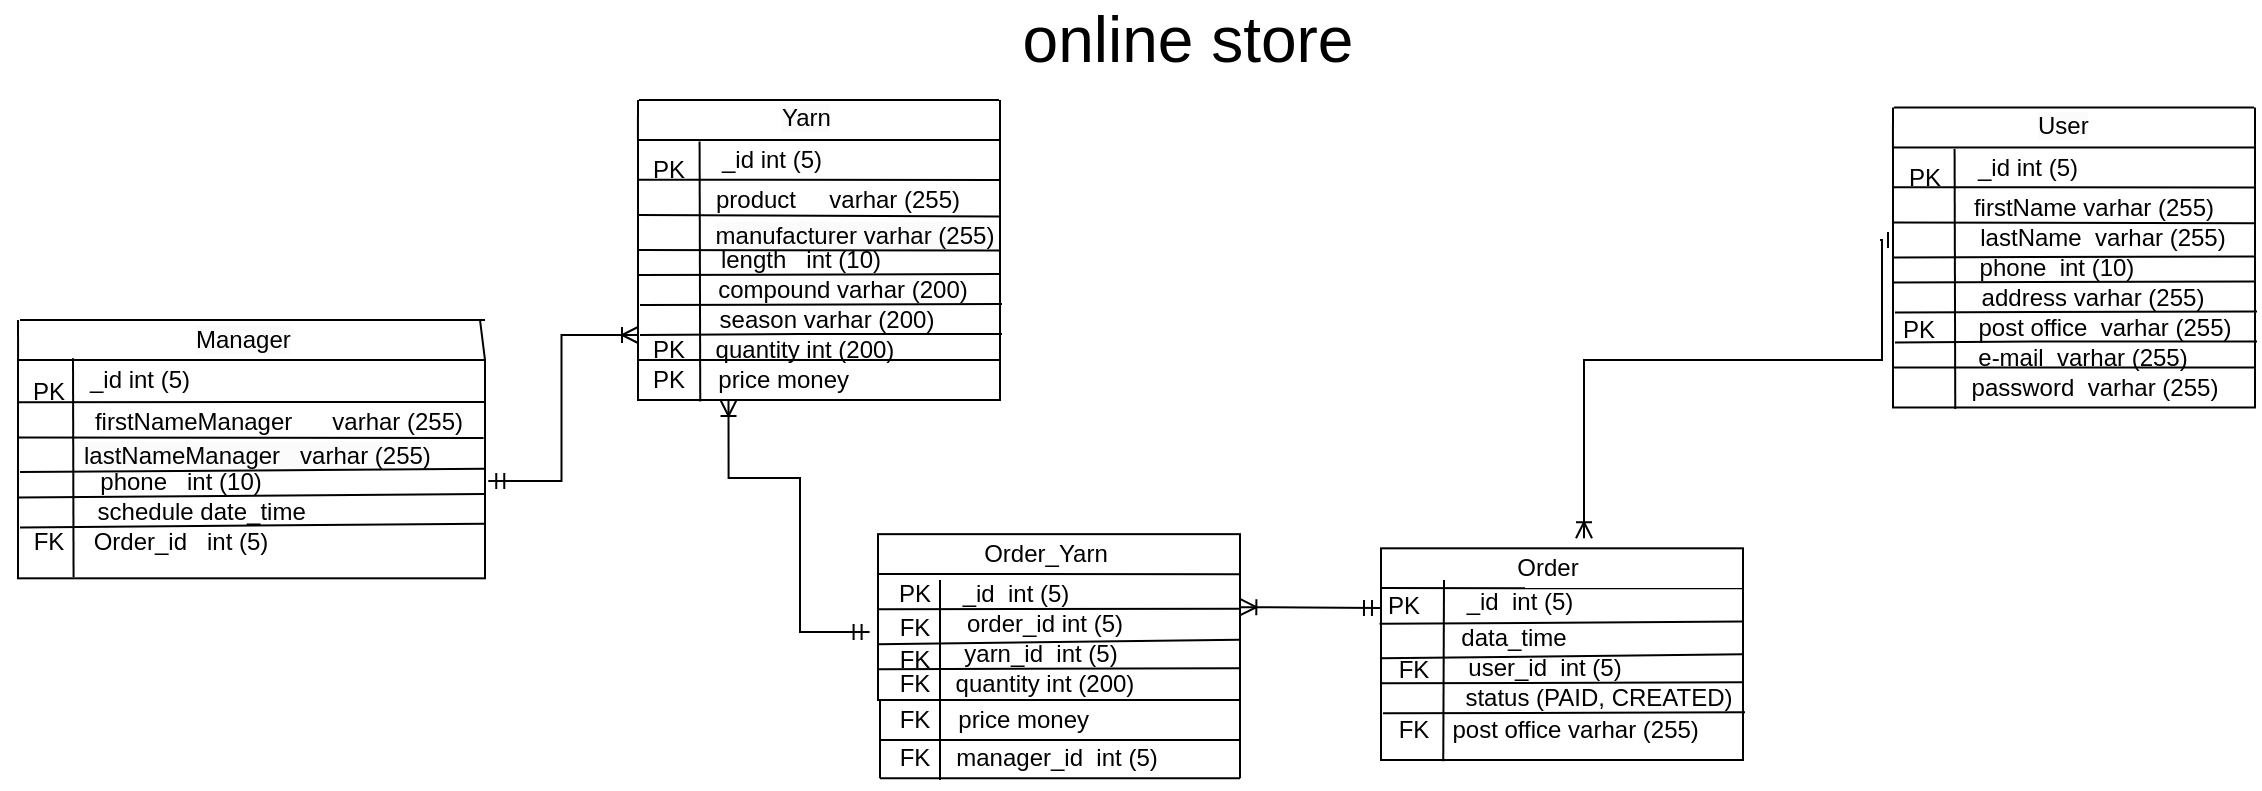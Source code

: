 <mxfile version="21.6.1" type="github">
  <diagram name="Страница 1" id="T4Ymd4aeEVdObeijaIQG">
    <mxGraphModel dx="1621" dy="436" grid="1" gridSize="10" guides="1" tooltips="1" connect="1" arrows="1" fold="1" page="1" pageScale="1" pageWidth="827" pageHeight="1169" math="0" shadow="0">
      <root>
        <mxCell id="0" />
        <mxCell id="1" parent="0" />
        <mxCell id="0Lf7RoLiXzNrAuDKem5A-32" value="" style="rounded=0;whiteSpace=wrap;html=1;" parent="1" vertex="1">
          <mxGeometry x="-31" y="120" width="181" height="130" as="geometry" />
        </mxCell>
        <mxCell id="0Lf7RoLiXzNrAuDKem5A-35" value="" style="endArrow=none;html=1;rounded=0;exitX=0.172;exitY=1.006;exitDx=0;exitDy=0;entryX=0.812;entryY=0.027;entryDx=0;entryDy=0;exitPerimeter=0;entryPerimeter=0;" parent="1" source="0Lf7RoLiXzNrAuDKem5A-32" target="0Lf7RoLiXzNrAuDKem5A-37" edge="1">
          <mxGeometry width="50" height="50" relative="1" as="geometry">
            <mxPoint x="240" y="200" as="sourcePoint" />
            <mxPoint x="290" y="150" as="targetPoint" />
          </mxGeometry>
        </mxCell>
        <mxCell id="0Lf7RoLiXzNrAuDKem5A-37" value="PK" style="text;html=1;strokeColor=none;fillColor=none;align=center;verticalAlign=middle;whiteSpace=wrap;rounded=0;" parent="1" vertex="1">
          <mxGeometry x="-40" y="120" width="49" height="30" as="geometry" />
        </mxCell>
        <mxCell id="0Lf7RoLiXzNrAuDKem5A-82" value="" style="endArrow=ERoneToMany;html=1;rounded=0;edgeStyle=orthogonalEdgeStyle;exitX=1.007;exitY=0.554;exitDx=0;exitDy=0;entryX=0;entryY=0.75;entryDx=0;entryDy=0;startArrow=ERmandOne;startFill=0;endFill=0;exitPerimeter=0;" parent="1" source="mv-qWtKqSbX8jmiEhd1X-10" target="0Lf7RoLiXzNrAuDKem5A-32" edge="1">
          <mxGeometry width="50" height="50" relative="1" as="geometry">
            <mxPoint x="-210" y="255" as="sourcePoint" />
            <mxPoint x="110" y="180" as="targetPoint" />
          </mxGeometry>
        </mxCell>
        <mxCell id="0Lf7RoLiXzNrAuDKem5A-88" value="" style="endArrow=ERmandOne;html=1;rounded=0;exitX=0.25;exitY=1;exitDx=0;exitDy=0;startArrow=ERoneToMany;startFill=0;endFill=0;entryX=-0.023;entryY=0.595;entryDx=0;entryDy=0;entryPerimeter=0;edgeStyle=orthogonalEdgeStyle;" parent="1" source="0Lf7RoLiXzNrAuDKem5A-32" target="7vEDjC7CeHjHtgucluSu-3" edge="1">
          <mxGeometry width="50" height="50" relative="1" as="geometry">
            <mxPoint x="310" y="300" as="sourcePoint" />
            <mxPoint x="420" y="175" as="targetPoint" />
            <Array as="points">
              <mxPoint x="14" y="289" />
              <mxPoint x="50" y="289" />
              <mxPoint x="50" y="366" />
              <mxPoint x="85" y="366" />
            </Array>
          </mxGeometry>
        </mxCell>
        <mxCell id="0Lf7RoLiXzNrAuDKem5A-89" value="" style="endArrow=ERmandOne;html=1;rounded=0;edgeStyle=orthogonalEdgeStyle;startArrow=ERoneToMany;startFill=0;endFill=0;" parent="1" source="7vEDjC7CeHjHtgucluSu-26" edge="1">
          <mxGeometry width="50" height="50" relative="1" as="geometry">
            <mxPoint x="540" y="360" as="sourcePoint" />
            <mxPoint x="590" y="170" as="targetPoint" />
            <Array as="points">
              <mxPoint x="442" y="230" />
              <mxPoint x="591" y="230" />
              <mxPoint x="591" y="170" />
            </Array>
          </mxGeometry>
        </mxCell>
        <mxCell id="0Lf7RoLiXzNrAuDKem5A-95" value="&lt;font style=&quot;font-size: 32px;&quot;&gt;online store&lt;/font&gt;" style="text;html=1;strokeColor=none;fillColor=none;align=center;verticalAlign=middle;whiteSpace=wrap;rounded=0;" parent="1" vertex="1">
          <mxGeometry x="89" y="50" width="310" height="40" as="geometry" />
        </mxCell>
        <mxCell id="pk9TiOUVp1RMb6NfwxUh-2" value="" style="endArrow=none;html=1;rounded=0;exitX=0.204;exitY=0.667;exitDx=0;exitDy=0;exitPerimeter=0;" parent="1" edge="1">
          <mxGeometry width="50" height="50" relative="1" as="geometry">
            <mxPoint x="-31.504" y="139.87" as="sourcePoint" />
            <mxPoint x="150" y="140" as="targetPoint" />
          </mxGeometry>
        </mxCell>
        <mxCell id="pk9TiOUVp1RMb6NfwxUh-3" value="&lt;font style=&quot;vertical-align: inherit;&quot;&gt;&lt;font style=&quot;vertical-align: inherit;&quot;&gt;_id int (5)&lt;/font&gt;&lt;/font&gt;" style="text;html=1;strokeColor=none;fillColor=none;align=center;verticalAlign=middle;whiteSpace=wrap;rounded=0;" parent="1" vertex="1">
          <mxGeometry x="-14" y="115" width="100" height="30" as="geometry" />
        </mxCell>
        <mxCell id="pk9TiOUVp1RMb6NfwxUh-5" value="" style="endArrow=none;html=1;rounded=0;exitX=0;exitY=0.75;exitDx=0;exitDy=0;entryX=0.968;entryY=0.44;entryDx=0;entryDy=0;entryPerimeter=0;" parent="1" target="pk9TiOUVp1RMb6NfwxUh-9" edge="1">
          <mxGeometry width="50" height="50" relative="1" as="geometry">
            <mxPoint x="-31" y="157.5" as="sourcePoint" />
            <mxPoint x="150" y="157" as="targetPoint" />
          </mxGeometry>
        </mxCell>
        <mxCell id="pk9TiOUVp1RMb6NfwxUh-6" value="product&amp;nbsp; &amp;nbsp; &amp;nbsp;varhar (255)" style="text;html=1;strokeColor=none;fillColor=none;align=center;verticalAlign=middle;whiteSpace=wrap;rounded=0;" parent="1" vertex="1">
          <mxGeometry x="6" y="135" width="126" height="30" as="geometry" />
        </mxCell>
        <mxCell id="pk9TiOUVp1RMb6NfwxUh-9" value="&lt;br&gt;&lt;span style=&quot;color: rgb(0, 0, 0); font-family: Helvetica; font-size: 12px; font-style: normal; font-variant-ligatures: normal; font-variant-caps: normal; font-weight: 400; letter-spacing: normal; orphans: 2; text-align: center; text-indent: 0px; text-transform: none; widows: 2; word-spacing: 0px; -webkit-text-stroke-width: 0px; background-color: rgb(251, 251, 251); text-decoration-thickness: initial; text-decoration-style: initial; text-decoration-color: initial; float: none; display: inline !important;&quot;&gt;manufacturer varhar (255)&lt;/span&gt;" style="text;html=1;strokeColor=none;fillColor=none;align=center;verticalAlign=middle;whiteSpace=wrap;rounded=0;" parent="1" vertex="1">
          <mxGeometry y="145" width="155" height="30" as="geometry" />
        </mxCell>
        <mxCell id="pk9TiOUVp1RMb6NfwxUh-11" value="" style="endArrow=none;html=1;rounded=0;exitX=0;exitY=0.75;exitDx=0;exitDy=0;entryX=1.008;entryY=0.199;entryDx=0;entryDy=0;entryPerimeter=0;" parent="1" edge="1">
          <mxGeometry width="50" height="50" relative="1" as="geometry">
            <mxPoint x="-31" y="187.5" as="sourcePoint" />
            <mxPoint x="150" y="187" as="targetPoint" />
          </mxGeometry>
        </mxCell>
        <mxCell id="pk9TiOUVp1RMb6NfwxUh-12" value="length&amp;nbsp; &amp;nbsp;int (10)" style="text;html=1;strokeColor=none;fillColor=none;align=center;verticalAlign=middle;whiteSpace=wrap;rounded=0;" parent="1" vertex="1">
          <mxGeometry y="165" width="101" height="30" as="geometry" />
        </mxCell>
        <mxCell id="pk9TiOUVp1RMb6NfwxUh-14" value="" style="endArrow=none;html=1;rounded=0;exitX=0;exitY=0.75;exitDx=0;exitDy=0;entryX=1.008;entryY=0.199;entryDx=0;entryDy=0;entryPerimeter=0;" parent="1" edge="1">
          <mxGeometry width="50" height="50" relative="1" as="geometry">
            <mxPoint x="-30" y="202.5" as="sourcePoint" />
            <mxPoint x="151" y="202" as="targetPoint" />
          </mxGeometry>
        </mxCell>
        <mxCell id="pk9TiOUVp1RMb6NfwxUh-15" value="compound varhar (200)" style="text;html=1;strokeColor=none;fillColor=none;align=center;verticalAlign=middle;whiteSpace=wrap;rounded=0;" parent="1" vertex="1">
          <mxGeometry x="6" y="180" width="131" height="30" as="geometry" />
        </mxCell>
        <mxCell id="pk9TiOUVp1RMb6NfwxUh-17" value="" style="endArrow=none;html=1;rounded=0;exitX=0;exitY=0.75;exitDx=0;exitDy=0;entryX=1.008;entryY=0.199;entryDx=0;entryDy=0;entryPerimeter=0;" parent="1" edge="1">
          <mxGeometry width="50" height="50" relative="1" as="geometry">
            <mxPoint x="-30" y="217.5" as="sourcePoint" />
            <mxPoint x="151" y="217" as="targetPoint" />
            <Array as="points">
              <mxPoint x="50" y="217" />
            </Array>
          </mxGeometry>
        </mxCell>
        <mxCell id="pk9TiOUVp1RMb6NfwxUh-18" value="season varhar&amp;nbsp;(200)" style="text;html=1;strokeColor=none;fillColor=none;align=center;verticalAlign=middle;whiteSpace=wrap;rounded=0;" parent="1" vertex="1">
          <mxGeometry x="6" y="195" width="115" height="30" as="geometry" />
        </mxCell>
        <mxCell id="pk9TiOUVp1RMb6NfwxUh-22" value="" style="endArrow=none;html=1;rounded=0;exitX=0;exitY=0.75;exitDx=0;exitDy=0;entryX=0.966;entryY=1.007;entryDx=0;entryDy=0;entryPerimeter=0;" parent="1" target="pk9TiOUVp1RMb6NfwxUh-9" edge="1">
          <mxGeometry width="50" height="50" relative="1" as="geometry">
            <mxPoint x="-31" y="175" as="sourcePoint" />
            <mxPoint x="150" y="174.5" as="targetPoint" />
          </mxGeometry>
        </mxCell>
        <mxCell id="mv-qWtKqSbX8jmiEhd1X-4" value="quantity&amp;nbsp;int (200)" style="text;html=1;strokeColor=none;fillColor=none;align=center;verticalAlign=middle;whiteSpace=wrap;rounded=0;" parent="1" vertex="1">
          <mxGeometry x="-5" y="210" width="115" height="30" as="geometry" />
        </mxCell>
        <mxCell id="mv-qWtKqSbX8jmiEhd1X-6" value="" style="endArrow=none;html=1;rounded=0;exitX=-0.004;exitY=0.853;exitDx=0;exitDy=0;exitPerimeter=0;" parent="1" edge="1">
          <mxGeometry width="50" height="50" relative="1" as="geometry">
            <mxPoint x="-31.2" y="230.0" as="sourcePoint" />
            <mxPoint x="150" y="230" as="targetPoint" />
            <Array as="points" />
          </mxGeometry>
        </mxCell>
        <mxCell id="mv-qWtKqSbX8jmiEhd1X-8" value="price money&amp;nbsp;" style="text;html=1;strokeColor=none;fillColor=none;align=center;verticalAlign=middle;whiteSpace=wrap;rounded=0;" parent="1" vertex="1">
          <mxGeometry x="-14" y="225" width="115" height="30" as="geometry" />
        </mxCell>
        <mxCell id="mv-qWtKqSbX8jmiEhd1X-10" value="" style="rounded=0;whiteSpace=wrap;html=1;" parent="1" vertex="1">
          <mxGeometry x="-341" y="230" width="233.5" height="109.16" as="geometry" />
        </mxCell>
        <mxCell id="mv-qWtKqSbX8jmiEhd1X-11" value="" style="endArrow=none;html=1;rounded=0;exitX=0.119;exitY=0.995;exitDx=0;exitDy=0;exitPerimeter=0;" parent="1" source="mv-qWtKqSbX8jmiEhd1X-10" edge="1">
          <mxGeometry width="50" height="50" relative="1" as="geometry">
            <mxPoint x="-70" y="311.24" as="sourcePoint" />
            <mxPoint x="-313.5" y="229.16" as="targetPoint" />
          </mxGeometry>
        </mxCell>
        <mxCell id="mv-qWtKqSbX8jmiEhd1X-12" value="PK" style="text;html=1;strokeColor=none;fillColor=none;align=center;verticalAlign=middle;whiteSpace=wrap;rounded=0;" parent="1" vertex="1">
          <mxGeometry x="-350" y="231.24" width="49" height="30" as="geometry" />
        </mxCell>
        <mxCell id="mv-qWtKqSbX8jmiEhd1X-13" value="" style="endArrow=none;html=1;rounded=0;exitX=0.204;exitY=0.667;exitDx=0;exitDy=0;exitPerimeter=0;entryX=0.998;entryY=0.192;entryDx=0;entryDy=0;entryPerimeter=0;" parent="1" edge="1" target="mv-qWtKqSbX8jmiEhd1X-10">
          <mxGeometry width="50" height="50" relative="1" as="geometry">
            <mxPoint x="-341.504" y="251.11" as="sourcePoint" />
            <mxPoint x="-160" y="251.24" as="targetPoint" />
          </mxGeometry>
        </mxCell>
        <mxCell id="mv-qWtKqSbX8jmiEhd1X-14" value="&lt;font style=&quot;vertical-align: inherit;&quot;&gt;&lt;font style=&quot;vertical-align: inherit;&quot;&gt;_id int (5)&lt;/font&gt;&lt;/font&gt;" style="text;html=1;strokeColor=none;fillColor=none;align=center;verticalAlign=middle;whiteSpace=wrap;rounded=0;" parent="1" vertex="1">
          <mxGeometry x="-340" y="225.0" width="120" height="30" as="geometry" />
        </mxCell>
        <mxCell id="mv-qWtKqSbX8jmiEhd1X-15" value="" style="endArrow=none;html=1;rounded=0;exitX=0;exitY=0.75;exitDx=0;exitDy=0;entryX=0.997;entryY=0.357;entryDx=0;entryDy=0;entryPerimeter=0;" parent="1" edge="1" target="mv-qWtKqSbX8jmiEhd1X-10">
          <mxGeometry width="50" height="50" relative="1" as="geometry">
            <mxPoint x="-341" y="268.74" as="sourcePoint" />
            <mxPoint x="-159.96" y="269.44" as="targetPoint" />
          </mxGeometry>
        </mxCell>
        <mxCell id="mv-qWtKqSbX8jmiEhd1X-16" value="firstNameManager&amp;nbsp; &amp;nbsp; &amp;nbsp; varhar (255)" style="text;html=1;strokeColor=none;fillColor=none;align=center;verticalAlign=middle;whiteSpace=wrap;rounded=0;" parent="1" vertex="1">
          <mxGeometry x="-304" y="246.24" width="186.5" height="30" as="geometry" />
        </mxCell>
        <mxCell id="mv-qWtKqSbX8jmiEhd1X-18" value="" style="endArrow=none;html=1;rounded=0;exitX=0;exitY=0.75;exitDx=0;exitDy=0;entryX=0.999;entryY=0.614;entryDx=0;entryDy=0;entryPerimeter=0;" parent="1" edge="1" target="mv-qWtKqSbX8jmiEhd1X-10">
          <mxGeometry width="50" height="50" relative="1" as="geometry">
            <mxPoint x="-341" y="298.74" as="sourcePoint" />
            <mxPoint x="-160" y="298.24" as="targetPoint" />
          </mxGeometry>
        </mxCell>
        <mxCell id="mv-qWtKqSbX8jmiEhd1X-19" value="phone&amp;nbsp; &amp;nbsp;int (10)" style="text;html=1;strokeColor=none;fillColor=none;align=center;verticalAlign=middle;whiteSpace=wrap;rounded=0;" parent="1" vertex="1">
          <mxGeometry x="-310" y="276.24" width="101" height="30" as="geometry" />
        </mxCell>
        <mxCell id="mv-qWtKqSbX8jmiEhd1X-20" value="" style="endArrow=none;html=1;rounded=0;exitX=0;exitY=0.75;exitDx=0;exitDy=0;entryX=1;entryY=0.75;entryDx=0;entryDy=0;" parent="1" edge="1" target="mv-qWtKqSbX8jmiEhd1X-10">
          <mxGeometry width="50" height="50" relative="1" as="geometry">
            <mxPoint x="-340" y="313.74" as="sourcePoint" />
            <mxPoint x="-159" y="313.24" as="targetPoint" />
          </mxGeometry>
        </mxCell>
        <mxCell id="mv-qWtKqSbX8jmiEhd1X-21" value="&lt;font style=&quot;vertical-align: inherit;&quot;&gt;&lt;font style=&quot;vertical-align: inherit;&quot;&gt;schedule&amp;nbsp;date_time&amp;nbsp;&lt;/font&gt;&lt;/font&gt;" style="text;html=1;strokeColor=none;fillColor=none;align=center;verticalAlign=middle;whiteSpace=wrap;rounded=0;" parent="1" vertex="1">
          <mxGeometry x="-320.75" y="291.24" width="146.5" height="30" as="geometry" />
        </mxCell>
        <mxCell id="mv-qWtKqSbX8jmiEhd1X-23" value="&lt;font style=&quot;vertical-align: inherit;&quot;&gt;&lt;font style=&quot;vertical-align: inherit;&quot;&gt;Order_id&amp;nbsp; &amp;nbsp;int (5)&lt;/font&gt;&lt;/font&gt;" style="text;html=1;strokeColor=none;fillColor=none;align=center;verticalAlign=middle;whiteSpace=wrap;rounded=0;" parent="1" vertex="1">
          <mxGeometry x="-317" y="306.24" width="115" height="30" as="geometry" />
        </mxCell>
        <mxCell id="mv-qWtKqSbX8jmiEhd1X-29" value="&lt;span style=&quot;color: rgb(0, 0, 0); font-family: Helvetica; font-size: 12px; font-style: normal; font-variant-ligatures: normal; font-variant-caps: normal; font-weight: 400; letter-spacing: normal; orphans: 2; text-align: center; text-indent: 0px; text-transform: none; widows: 2; word-spacing: 0px; -webkit-text-stroke-width: 0px; background-color: rgb(251, 251, 251); text-decoration-thickness: initial; text-decoration-style: initial; text-decoration-color: initial; float: none; display: inline !important;&quot;&gt;lastNameManager&amp;nbsp; &amp;nbsp;varhar (255)&lt;/span&gt;" style="text;whiteSpace=wrap;html=1;" parent="1" vertex="1">
          <mxGeometry x="-310" y="264.16" width="192.5" height="12.08" as="geometry" />
        </mxCell>
        <mxCell id="7vEDjC7CeHjHtgucluSu-1" value="&lt;font style=&quot;vertical-align: inherit;&quot;&gt;&lt;font style=&quot;vertical-align: inherit;&quot;&gt;&lt;font style=&quot;vertical-align: inherit;&quot;&gt;&lt;font style=&quot;vertical-align: inherit;&quot;&gt;FK&lt;/font&gt;&lt;/font&gt;&lt;/font&gt;&lt;/font&gt;" style="text;html=1;strokeColor=none;fillColor=none;align=center;verticalAlign=middle;whiteSpace=wrap;rounded=0;" vertex="1" parent="1">
          <mxGeometry x="-350" y="306.24" width="49" height="30" as="geometry" />
        </mxCell>
        <mxCell id="7vEDjC7CeHjHtgucluSu-2" value="" style="endArrow=none;html=1;rounded=0;exitX=0;exitY=0.75;exitDx=0;exitDy=0;entryX=1;entryY=0.75;entryDx=0;entryDy=0;" edge="1" parent="1">
          <mxGeometry width="50" height="50" relative="1" as="geometry">
            <mxPoint x="-340" y="285.99" as="sourcePoint" />
            <mxPoint x="-107.5" y="284.41" as="targetPoint" />
          </mxGeometry>
        </mxCell>
        <mxCell id="7vEDjC7CeHjHtgucluSu-3" value="" style="rounded=0;whiteSpace=wrap;html=1;" vertex="1" parent="1">
          <mxGeometry x="89" y="317.08" width="181" height="82.92" as="geometry" />
        </mxCell>
        <mxCell id="7vEDjC7CeHjHtgucluSu-5" value="PK" style="text;html=1;strokeColor=none;fillColor=none;align=center;verticalAlign=middle;whiteSpace=wrap;rounded=0;" vertex="1" parent="1">
          <mxGeometry x="83" y="332.08" width="49" height="30" as="geometry" />
        </mxCell>
        <mxCell id="7vEDjC7CeHjHtgucluSu-6" value="" style="endArrow=none;html=1;rounded=0;exitX=0.204;exitY=0.667;exitDx=0;exitDy=0;exitPerimeter=0;" edge="1" parent="1">
          <mxGeometry width="50" height="50" relative="1" as="geometry">
            <mxPoint x="88.496" y="336.95" as="sourcePoint" />
            <mxPoint x="270" y="337.08" as="targetPoint" />
          </mxGeometry>
        </mxCell>
        <mxCell id="7vEDjC7CeHjHtgucluSu-7" value="&lt;font style=&quot;vertical-align: inherit;&quot;&gt;&lt;font style=&quot;vertical-align: inherit;&quot;&gt;Order_Yarn&lt;/font&gt;&lt;/font&gt;" style="text;html=1;strokeColor=none;fillColor=none;align=center;verticalAlign=middle;whiteSpace=wrap;rounded=0;" vertex="1" parent="1">
          <mxGeometry x="122.5" y="312.08" width="100" height="30" as="geometry" />
        </mxCell>
        <mxCell id="7vEDjC7CeHjHtgucluSu-8" value="" style="endArrow=none;html=1;rounded=0;exitX=0;exitY=0.75;exitDx=0;exitDy=0;entryX=1.002;entryY=0.45;entryDx=0;entryDy=0;entryPerimeter=0;" edge="1" parent="1" target="7vEDjC7CeHjHtgucluSu-3">
          <mxGeometry width="50" height="50" relative="1" as="geometry">
            <mxPoint x="89" y="354.58" as="sourcePoint" />
            <mxPoint x="270" y="354.08" as="targetPoint" />
          </mxGeometry>
        </mxCell>
        <mxCell id="7vEDjC7CeHjHtgucluSu-9" value="&lt;font style=&quot;vertical-align: inherit;&quot;&gt;&lt;font style=&quot;vertical-align: inherit;&quot;&gt;_id&amp;nbsp; int (5)&lt;/font&gt;&lt;/font&gt;" style="text;html=1;strokeColor=none;fillColor=none;align=center;verticalAlign=middle;whiteSpace=wrap;rounded=0;" vertex="1" parent="1">
          <mxGeometry x="95" y="332.08" width="126" height="30" as="geometry" />
        </mxCell>
        <mxCell id="7vEDjC7CeHjHtgucluSu-10" value="&lt;font style=&quot;vertical-align: inherit;&quot;&gt;&lt;font style=&quot;vertical-align: inherit;&quot;&gt;&lt;font style=&quot;vertical-align: inherit;&quot;&gt;&lt;font style=&quot;vertical-align: inherit;&quot;&gt;&lt;font style=&quot;vertical-align: inherit;&quot;&gt;&lt;font style=&quot;vertical-align: inherit;&quot;&gt;order_id int (5)&lt;/font&gt;&lt;/font&gt;&lt;/font&gt;&lt;/font&gt;&lt;/font&gt;&lt;/font&gt;" style="text;html=1;strokeColor=none;fillColor=none;align=center;verticalAlign=middle;whiteSpace=wrap;rounded=0;" vertex="1" parent="1">
          <mxGeometry x="95" y="347.08" width="155" height="30" as="geometry" />
        </mxCell>
        <mxCell id="7vEDjC7CeHjHtgucluSu-11" value="" style="endArrow=none;html=1;rounded=0;exitX=0;exitY=0.75;exitDx=0;exitDy=0;entryX=1.008;entryY=0.199;entryDx=0;entryDy=0;entryPerimeter=0;" edge="1" parent="1">
          <mxGeometry width="50" height="50" relative="1" as="geometry">
            <mxPoint x="89" y="384.58" as="sourcePoint" />
            <mxPoint x="270" y="384.08" as="targetPoint" />
          </mxGeometry>
        </mxCell>
        <mxCell id="7vEDjC7CeHjHtgucluSu-12" value="&lt;font style=&quot;vertical-align: inherit;&quot;&gt;&lt;font style=&quot;vertical-align: inherit;&quot;&gt;&lt;font style=&quot;vertical-align: inherit;&quot;&gt;&lt;font style=&quot;vertical-align: inherit;&quot;&gt;yarn_id&amp;nbsp; int (5)&lt;/font&gt;&lt;/font&gt;&lt;/font&gt;&lt;/font&gt;" style="text;html=1;strokeColor=none;fillColor=none;align=center;verticalAlign=middle;whiteSpace=wrap;rounded=0;" vertex="1" parent="1">
          <mxGeometry x="120" y="362.08" width="101" height="30" as="geometry" />
        </mxCell>
        <mxCell id="7vEDjC7CeHjHtgucluSu-17" value="" style="endArrow=none;html=1;rounded=0;exitX=0;exitY=0.75;exitDx=0;exitDy=0;entryX=0.998;entryY=0.637;entryDx=0;entryDy=0;entryPerimeter=0;" edge="1" parent="1" target="7vEDjC7CeHjHtgucluSu-3">
          <mxGeometry width="50" height="50" relative="1" as="geometry">
            <mxPoint x="89" y="372.08" as="sourcePoint" />
            <mxPoint x="270" y="371.58" as="targetPoint" />
          </mxGeometry>
        </mxCell>
        <mxCell id="7vEDjC7CeHjHtgucluSu-18" value="quantity&amp;nbsp;int (200)" style="text;html=1;strokeColor=none;fillColor=none;align=center;verticalAlign=middle;whiteSpace=wrap;rounded=0;" vertex="1" parent="1">
          <mxGeometry x="115" y="377.08" width="115" height="30" as="geometry" />
        </mxCell>
        <mxCell id="7vEDjC7CeHjHtgucluSu-23" value="" style="rounded=0;whiteSpace=wrap;html=1;" vertex="1" parent="1">
          <mxGeometry x="340.5" y="324.16" width="181" height="105.84" as="geometry" />
        </mxCell>
        <mxCell id="7vEDjC7CeHjHtgucluSu-24" value="" style="endArrow=none;html=1;rounded=0;exitX=0.172;exitY=1.006;exitDx=0;exitDy=0;exitPerimeter=0;" edge="1" parent="1" source="7vEDjC7CeHjHtgucluSu-23">
          <mxGeometry width="50" height="50" relative="1" as="geometry">
            <mxPoint x="611.5" y="404.16" as="sourcePoint" />
            <mxPoint x="372" y="340" as="targetPoint" />
          </mxGeometry>
        </mxCell>
        <mxCell id="7vEDjC7CeHjHtgucluSu-25" value="" style="endArrow=none;html=1;rounded=0;exitX=0.204;exitY=0.667;exitDx=0;exitDy=0;exitPerimeter=0;" edge="1" parent="1">
          <mxGeometry width="50" height="50" relative="1" as="geometry">
            <mxPoint x="339.996" y="344.03" as="sourcePoint" />
            <mxPoint x="521.5" y="344.16" as="targetPoint" />
          </mxGeometry>
        </mxCell>
        <mxCell id="7vEDjC7CeHjHtgucluSu-26" value="Order" style="text;html=1;strokeColor=none;fillColor=none;align=center;verticalAlign=middle;whiteSpace=wrap;rounded=0;" vertex="1" parent="1">
          <mxGeometry x="374" y="319.16" width="100" height="30" as="geometry" />
        </mxCell>
        <mxCell id="7vEDjC7CeHjHtgucluSu-27" value="" style="endArrow=none;html=1;rounded=0;exitX=0.109;exitY=0.951;exitDx=0;exitDy=0;entryX=0.999;entryY=0.346;entryDx=0;entryDy=0;exitPerimeter=0;entryPerimeter=0;" edge="1" parent="1" target="7vEDjC7CeHjHtgucluSu-23" source="7vEDjC7CeHjHtgucluSu-61">
          <mxGeometry width="50" height="50" relative="1" as="geometry">
            <mxPoint x="330" y="361.66" as="sourcePoint" />
            <mxPoint x="521.5" y="361.16" as="targetPoint" />
          </mxGeometry>
        </mxCell>
        <mxCell id="7vEDjC7CeHjHtgucluSu-28" value="_id&amp;nbsp; int (5)" style="text;html=1;strokeColor=none;fillColor=none;align=center;verticalAlign=middle;whiteSpace=wrap;rounded=0;" vertex="1" parent="1">
          <mxGeometry x="346.5" y="336.24" width="126" height="30" as="geometry" />
        </mxCell>
        <mxCell id="7vEDjC7CeHjHtgucluSu-29" value="data_time" style="text;html=1;strokeColor=none;fillColor=none;align=center;verticalAlign=middle;whiteSpace=wrap;rounded=0;" vertex="1" parent="1">
          <mxGeometry x="331.5" y="354.16" width="150" height="30" as="geometry" />
        </mxCell>
        <mxCell id="7vEDjC7CeHjHtgucluSu-30" value="" style="endArrow=none;html=1;rounded=0;exitX=0;exitY=0.75;exitDx=0;exitDy=0;entryX=1.008;entryY=0.199;entryDx=0;entryDy=0;entryPerimeter=0;" edge="1" parent="1">
          <mxGeometry width="50" height="50" relative="1" as="geometry">
            <mxPoint x="340.5" y="391.66" as="sourcePoint" />
            <mxPoint x="521.5" y="391.16" as="targetPoint" />
          </mxGeometry>
        </mxCell>
        <mxCell id="7vEDjC7CeHjHtgucluSu-31" value="user_id&amp;nbsp; int (5)" style="text;html=1;strokeColor=none;fillColor=none;align=center;verticalAlign=middle;whiteSpace=wrap;rounded=0;" vertex="1" parent="1">
          <mxGeometry x="371.5" y="369.16" width="101" height="30" as="geometry" />
        </mxCell>
        <mxCell id="7vEDjC7CeHjHtgucluSu-32" value="" style="endArrow=none;html=1;rounded=0;exitX=0;exitY=0.75;exitDx=0;exitDy=0;entryX=1.008;entryY=0.199;entryDx=0;entryDy=0;entryPerimeter=0;" edge="1" parent="1">
          <mxGeometry width="50" height="50" relative="1" as="geometry">
            <mxPoint x="341.5" y="406.66" as="sourcePoint" />
            <mxPoint x="522.5" y="406.16" as="targetPoint" />
          </mxGeometry>
        </mxCell>
        <mxCell id="7vEDjC7CeHjHtgucluSu-33" value="status (PAID, CREATED)" style="text;html=1;strokeColor=none;fillColor=none;align=center;verticalAlign=middle;whiteSpace=wrap;rounded=0;" vertex="1" parent="1">
          <mxGeometry x="377.5" y="384.16" width="142.5" height="30" as="geometry" />
        </mxCell>
        <mxCell id="7vEDjC7CeHjHtgucluSu-36" value="" style="endArrow=none;html=1;rounded=0;exitX=0;exitY=0.75;exitDx=0;exitDy=0;entryX=1;entryY=0.5;entryDx=0;entryDy=0;" edge="1" parent="1" target="7vEDjC7CeHjHtgucluSu-23">
          <mxGeometry width="50" height="50" relative="1" as="geometry">
            <mxPoint x="340.5" y="379.16" as="sourcePoint" />
            <mxPoint x="521.5" y="378.66" as="targetPoint" />
          </mxGeometry>
        </mxCell>
        <mxCell id="7vEDjC7CeHjHtgucluSu-40" value="post office varhar (255)&amp;nbsp;" style="text;html=1;strokeColor=none;fillColor=none;align=center;verticalAlign=middle;whiteSpace=wrap;rounded=0;" vertex="1" parent="1">
          <mxGeometry x="357.5" y="400" width="162.5" height="30" as="geometry" />
        </mxCell>
        <mxCell id="7vEDjC7CeHjHtgucluSu-43" value="" style="endArrow=none;html=1;rounded=0;" edge="1" parent="1">
          <mxGeometry width="50" height="50" relative="1" as="geometry">
            <mxPoint x="-340" y="210" as="sourcePoint" />
            <mxPoint x="-110" y="210" as="targetPoint" />
          </mxGeometry>
        </mxCell>
        <mxCell id="7vEDjC7CeHjHtgucluSu-44" value="" style="endArrow=none;html=1;rounded=0;exitX=-0.008;exitY=0.179;exitDx=0;exitDy=0;exitPerimeter=0;" edge="1" parent="1" source="mv-qWtKqSbX8jmiEhd1X-14">
          <mxGeometry width="50" height="50" relative="1" as="geometry">
            <mxPoint x="-230" y="270" as="sourcePoint" />
            <mxPoint x="-341" y="210" as="targetPoint" />
          </mxGeometry>
        </mxCell>
        <mxCell id="7vEDjC7CeHjHtgucluSu-45" value="" style="endArrow=none;html=1;rounded=0;" edge="1" parent="1">
          <mxGeometry width="50" height="50" relative="1" as="geometry">
            <mxPoint x="-337.5" y="210" as="sourcePoint" />
            <mxPoint x="-107.5" y="210" as="targetPoint" />
          </mxGeometry>
        </mxCell>
        <mxCell id="7vEDjC7CeHjHtgucluSu-46" value="" style="endArrow=none;html=1;rounded=0;exitX=1;exitY=0;exitDx=0;exitDy=0;" edge="1" parent="1" source="mv-qWtKqSbX8jmiEhd1X-10">
          <mxGeometry width="50" height="50" relative="1" as="geometry">
            <mxPoint x="-105.0" y="225" as="sourcePoint" />
            <mxPoint x="-110" y="210" as="targetPoint" />
          </mxGeometry>
        </mxCell>
        <mxCell id="7vEDjC7CeHjHtgucluSu-47" value="&lt;span style=&quot;color: rgb(0, 0, 0); font-family: Helvetica; font-size: 12px; font-style: normal; font-variant-ligatures: normal; font-variant-caps: normal; font-weight: 400; letter-spacing: normal; orphans: 2; text-align: center; text-indent: 0px; text-transform: none; widows: 2; word-spacing: 0px; -webkit-text-stroke-width: 0px; background-color: rgb(251, 251, 251); text-decoration-thickness: initial; text-decoration-style: initial; text-decoration-color: initial; float: none; display: inline !important;&quot;&gt;Manager&lt;/span&gt;" style="text;whiteSpace=wrap;html=1;" vertex="1" parent="1">
          <mxGeometry x="-254.25" y="206.24" width="80" height="40" as="geometry" />
        </mxCell>
        <mxCell id="7vEDjC7CeHjHtgucluSu-48" value="" style="endArrow=none;html=1;rounded=0;exitX=0.183;exitY=0.02;exitDx=0;exitDy=0;exitPerimeter=0;" edge="1" parent="1" source="0Lf7RoLiXzNrAuDKem5A-37">
          <mxGeometry width="50" height="50" relative="1" as="geometry">
            <mxPoint x="50" y="160" as="sourcePoint" />
            <mxPoint x="-31" y="100" as="targetPoint" />
          </mxGeometry>
        </mxCell>
        <mxCell id="7vEDjC7CeHjHtgucluSu-49" value="" style="endArrow=none;html=1;rounded=0;exitX=1;exitY=0;exitDx=0;exitDy=0;" edge="1" parent="1" source="0Lf7RoLiXzNrAuDKem5A-32">
          <mxGeometry width="50" height="50" relative="1" as="geometry">
            <mxPoint x="50" y="160" as="sourcePoint" />
            <mxPoint x="150" y="100" as="targetPoint" />
          </mxGeometry>
        </mxCell>
        <mxCell id="7vEDjC7CeHjHtgucluSu-50" value="" style="endArrow=none;html=1;rounded=0;" edge="1" parent="1">
          <mxGeometry width="50" height="50" relative="1" as="geometry">
            <mxPoint x="-30.5" y="100" as="sourcePoint" />
            <mxPoint x="149.5" y="100" as="targetPoint" />
            <Array as="points">
              <mxPoint x="59.5" y="100" />
            </Array>
          </mxGeometry>
        </mxCell>
        <mxCell id="7vEDjC7CeHjHtgucluSu-51" value="&lt;span style=&quot;color: rgb(0, 0, 0); font-family: Helvetica; font-size: 12px; font-style: normal; font-variant-ligatures: normal; font-variant-caps: normal; font-weight: 400; letter-spacing: normal; orphans: 2; text-align: center; text-indent: 0px; text-transform: none; widows: 2; word-spacing: 0px; -webkit-text-stroke-width: 0px; background-color: rgb(251, 251, 251); text-decoration-thickness: initial; text-decoration-style: initial; text-decoration-color: initial; float: none; display: inline !important;&quot;&gt;Yarn&lt;/span&gt;" style="text;whiteSpace=wrap;html=1;" vertex="1" parent="1">
          <mxGeometry x="39" y="95" width="60" height="40" as="geometry" />
        </mxCell>
        <mxCell id="7vEDjC7CeHjHtgucluSu-53" value="&lt;font style=&quot;vertical-align: inherit;&quot;&gt;&lt;font style=&quot;vertical-align: inherit;&quot;&gt;&lt;font style=&quot;vertical-align: inherit;&quot;&gt;&lt;font style=&quot;vertical-align: inherit;&quot;&gt;FK&lt;/font&gt;&lt;/font&gt;&lt;/font&gt;&lt;/font&gt;" style="text;html=1;strokeColor=none;fillColor=none;align=center;verticalAlign=middle;whiteSpace=wrap;rounded=0;" vertex="1" parent="1">
          <mxGeometry x="83" y="349.16" width="49" height="30" as="geometry" />
        </mxCell>
        <mxCell id="7vEDjC7CeHjHtgucluSu-54" value="" style="endArrow=none;html=1;rounded=0;" edge="1" parent="1">
          <mxGeometry width="50" height="50" relative="1" as="geometry">
            <mxPoint x="120" y="440" as="sourcePoint" />
            <mxPoint x="120" y="340" as="targetPoint" />
          </mxGeometry>
        </mxCell>
        <mxCell id="7vEDjC7CeHjHtgucluSu-55" value="&lt;font style=&quot;vertical-align: inherit;&quot;&gt;&lt;font style=&quot;vertical-align: inherit;&quot;&gt;&lt;font style=&quot;vertical-align: inherit;&quot;&gt;&lt;font style=&quot;vertical-align: inherit;&quot;&gt;FK&lt;/font&gt;&lt;/font&gt;&lt;/font&gt;&lt;/font&gt;" style="text;html=1;strokeColor=none;fillColor=none;align=center;verticalAlign=middle;whiteSpace=wrap;rounded=0;" vertex="1" parent="1">
          <mxGeometry x="83" y="365" width="49" height="30" as="geometry" />
        </mxCell>
        <mxCell id="7vEDjC7CeHjHtgucluSu-56" value="&lt;font style=&quot;vertical-align: inherit;&quot;&gt;&lt;font style=&quot;vertical-align: inherit;&quot;&gt;&lt;font style=&quot;vertical-align: inherit;&quot;&gt;&lt;font style=&quot;vertical-align: inherit;&quot;&gt;FK&lt;/font&gt;&lt;/font&gt;&lt;/font&gt;&lt;/font&gt;" style="text;html=1;strokeColor=none;fillColor=none;align=center;verticalAlign=middle;whiteSpace=wrap;rounded=0;" vertex="1" parent="1">
          <mxGeometry x="83" y="377.08" width="49" height="30" as="geometry" />
        </mxCell>
        <mxCell id="7vEDjC7CeHjHtgucluSu-57" value="PK" style="text;html=1;strokeColor=none;fillColor=none;align=center;verticalAlign=middle;whiteSpace=wrap;rounded=0;" vertex="1" parent="1">
          <mxGeometry x="-40" y="210" width="49" height="30" as="geometry" />
        </mxCell>
        <mxCell id="7vEDjC7CeHjHtgucluSu-58" value="" style="endArrow=ERmandOne;html=1;rounded=0;exitX=1.001;exitY=0.44;exitDx=0;exitDy=0;exitPerimeter=0;startArrow=ERoneToMany;startFill=0;endFill=0;" edge="1" parent="1" source="7vEDjC7CeHjHtgucluSu-3">
          <mxGeometry width="50" height="50" relative="1" as="geometry">
            <mxPoint x="260" y="330" as="sourcePoint" />
            <mxPoint x="340" y="354" as="targetPoint" />
          </mxGeometry>
        </mxCell>
        <mxCell id="7vEDjC7CeHjHtgucluSu-61" value="PK" style="text;html=1;strokeColor=none;fillColor=none;align=center;verticalAlign=middle;whiteSpace=wrap;rounded=0;" vertex="1" parent="1">
          <mxGeometry x="336.5" y="342.08" width="30" height="20.84" as="geometry" />
        </mxCell>
        <mxCell id="7vEDjC7CeHjHtgucluSu-65" value="FK" style="text;html=1;strokeColor=none;fillColor=none;align=center;verticalAlign=middle;whiteSpace=wrap;rounded=0;" vertex="1" parent="1">
          <mxGeometry x="341.5" y="374.16" width="30" height="20.84" as="geometry" />
        </mxCell>
        <mxCell id="7vEDjC7CeHjHtgucluSu-66" value="PK" style="text;html=1;strokeColor=none;fillColor=none;align=center;verticalAlign=middle;whiteSpace=wrap;rounded=0;" vertex="1" parent="1">
          <mxGeometry x="-40" y="225" width="49" height="30" as="geometry" />
        </mxCell>
        <mxCell id="7vEDjC7CeHjHtgucluSu-67" value="price money&amp;nbsp;" style="text;html=1;strokeColor=none;fillColor=none;align=center;verticalAlign=middle;whiteSpace=wrap;rounded=0;" vertex="1" parent="1">
          <mxGeometry x="106" y="395.0" width="115" height="30" as="geometry" />
        </mxCell>
        <mxCell id="7vEDjC7CeHjHtgucluSu-68" value="&lt;font style=&quot;vertical-align: inherit;&quot;&gt;&lt;font style=&quot;vertical-align: inherit;&quot;&gt;&lt;font style=&quot;vertical-align: inherit;&quot;&gt;&lt;font style=&quot;vertical-align: inherit;&quot;&gt;FK&lt;/font&gt;&lt;/font&gt;&lt;/font&gt;&lt;/font&gt;" style="text;html=1;strokeColor=none;fillColor=none;align=center;verticalAlign=middle;whiteSpace=wrap;rounded=0;" vertex="1" parent="1">
          <mxGeometry x="83" y="395" width="49" height="30" as="geometry" />
        </mxCell>
        <mxCell id="7vEDjC7CeHjHtgucluSu-69" value="" style="endArrow=none;html=1;rounded=0;exitX=0.143;exitY=0.167;exitDx=0;exitDy=0;exitPerimeter=0;" edge="1" parent="1" source="7vEDjC7CeHjHtgucluSu-68">
          <mxGeometry width="50" height="50" relative="1" as="geometry">
            <mxPoint x="120" y="410" as="sourcePoint" />
            <mxPoint x="90" y="420" as="targetPoint" />
          </mxGeometry>
        </mxCell>
        <mxCell id="7vEDjC7CeHjHtgucluSu-70" value="" style="endArrow=none;html=1;rounded=0;entryX=1;entryY=1;entryDx=0;entryDy=0;" edge="1" parent="1" target="7vEDjC7CeHjHtgucluSu-3">
          <mxGeometry width="50" height="50" relative="1" as="geometry">
            <mxPoint x="270" y="420" as="sourcePoint" />
            <mxPoint x="210" y="370" as="targetPoint" />
          </mxGeometry>
        </mxCell>
        <mxCell id="7vEDjC7CeHjHtgucluSu-71" value="" style="endArrow=none;html=1;rounded=0;" edge="1" parent="1">
          <mxGeometry width="50" height="50" relative="1" as="geometry">
            <mxPoint x="90" y="420" as="sourcePoint" />
            <mxPoint x="270" y="420" as="targetPoint" />
          </mxGeometry>
        </mxCell>
        <mxCell id="7vEDjC7CeHjHtgucluSu-72" value="manager_id&amp;nbsp; int (5)" style="text;html=1;strokeColor=none;fillColor=none;align=center;verticalAlign=middle;whiteSpace=wrap;rounded=0;" vertex="1" parent="1">
          <mxGeometry x="121" y="414.16" width="115" height="30" as="geometry" />
        </mxCell>
        <mxCell id="7vEDjC7CeHjHtgucluSu-73" value="&lt;font style=&quot;vertical-align: inherit;&quot;&gt;&lt;font style=&quot;vertical-align: inherit;&quot;&gt;&lt;font style=&quot;vertical-align: inherit;&quot;&gt;&lt;font style=&quot;vertical-align: inherit;&quot;&gt;FK&lt;/font&gt;&lt;/font&gt;&lt;/font&gt;&lt;/font&gt;" style="text;html=1;strokeColor=none;fillColor=none;align=center;verticalAlign=middle;whiteSpace=wrap;rounded=0;" vertex="1" parent="1">
          <mxGeometry x="83" y="414.16" width="49" height="30" as="geometry" />
        </mxCell>
        <mxCell id="7vEDjC7CeHjHtgucluSu-74" value="" style="endArrow=none;html=1;rounded=0;exitX=0.143;exitY=0.167;exitDx=0;exitDy=0;exitPerimeter=0;" edge="1" parent="1" source="7vEDjC7CeHjHtgucluSu-73">
          <mxGeometry width="50" height="50" relative="1" as="geometry">
            <mxPoint x="120" y="429.16" as="sourcePoint" />
            <mxPoint x="90" y="439.16" as="targetPoint" />
          </mxGeometry>
        </mxCell>
        <mxCell id="7vEDjC7CeHjHtgucluSu-75" value="" style="endArrow=none;html=1;rounded=0;entryX=1;entryY=1;entryDx=0;entryDy=0;" edge="1" parent="1">
          <mxGeometry width="50" height="50" relative="1" as="geometry">
            <mxPoint x="270" y="439.16" as="sourcePoint" />
            <mxPoint x="270" y="419.16" as="targetPoint" />
          </mxGeometry>
        </mxCell>
        <mxCell id="7vEDjC7CeHjHtgucluSu-76" value="" style="endArrow=none;html=1;rounded=0;" edge="1" parent="1">
          <mxGeometry width="50" height="50" relative="1" as="geometry">
            <mxPoint x="90" y="439.16" as="sourcePoint" />
            <mxPoint x="270" y="439.16" as="targetPoint" />
          </mxGeometry>
        </mxCell>
        <mxCell id="7vEDjC7CeHjHtgucluSu-77" value="FK" style="text;html=1;strokeColor=none;fillColor=none;align=center;verticalAlign=middle;whiteSpace=wrap;rounded=0;" vertex="1" parent="1">
          <mxGeometry x="341.5" y="404.58" width="30" height="20.84" as="geometry" />
        </mxCell>
        <mxCell id="7vEDjC7CeHjHtgucluSu-78" value="" style="rounded=0;whiteSpace=wrap;html=1;" vertex="1" parent="1">
          <mxGeometry x="596.5" y="123.74" width="181" height="130" as="geometry" />
        </mxCell>
        <mxCell id="7vEDjC7CeHjHtgucluSu-79" value="" style="endArrow=none;html=1;rounded=0;exitX=0.172;exitY=1.006;exitDx=0;exitDy=0;entryX=0.812;entryY=0.027;entryDx=0;entryDy=0;exitPerimeter=0;entryPerimeter=0;" edge="1" parent="1" source="7vEDjC7CeHjHtgucluSu-78" target="7vEDjC7CeHjHtgucluSu-80">
          <mxGeometry width="50" height="50" relative="1" as="geometry">
            <mxPoint x="867.5" y="203.74" as="sourcePoint" />
            <mxPoint x="917.5" y="153.74" as="targetPoint" />
          </mxGeometry>
        </mxCell>
        <mxCell id="7vEDjC7CeHjHtgucluSu-80" value="PK" style="text;html=1;strokeColor=none;fillColor=none;align=center;verticalAlign=middle;whiteSpace=wrap;rounded=0;" vertex="1" parent="1">
          <mxGeometry x="587.5" y="123.74" width="49" height="30" as="geometry" />
        </mxCell>
        <mxCell id="7vEDjC7CeHjHtgucluSu-81" value="" style="endArrow=none;html=1;rounded=0;exitX=0.204;exitY=0.667;exitDx=0;exitDy=0;exitPerimeter=0;" edge="1" parent="1">
          <mxGeometry width="50" height="50" relative="1" as="geometry">
            <mxPoint x="595.996" y="143.61" as="sourcePoint" />
            <mxPoint x="777.5" y="143.74" as="targetPoint" />
          </mxGeometry>
        </mxCell>
        <mxCell id="7vEDjC7CeHjHtgucluSu-82" value="&lt;font style=&quot;vertical-align: inherit;&quot;&gt;&lt;font style=&quot;vertical-align: inherit;&quot;&gt;_id int (5)&lt;/font&gt;&lt;/font&gt;" style="text;html=1;strokeColor=none;fillColor=none;align=center;verticalAlign=middle;whiteSpace=wrap;rounded=0;" vertex="1" parent="1">
          <mxGeometry x="613.5" y="118.74" width="100" height="30" as="geometry" />
        </mxCell>
        <mxCell id="7vEDjC7CeHjHtgucluSu-83" value="" style="endArrow=none;html=1;rounded=0;exitX=0;exitY=0.75;exitDx=0;exitDy=0;entryX=0.987;entryY=0.263;entryDx=0;entryDy=0;entryPerimeter=0;" edge="1" parent="1" target="7vEDjC7CeHjHtgucluSu-85">
          <mxGeometry width="50" height="50" relative="1" as="geometry">
            <mxPoint x="596.5" y="161.24" as="sourcePoint" />
            <mxPoint x="777.5" y="160.74" as="targetPoint" />
          </mxGeometry>
        </mxCell>
        <mxCell id="7vEDjC7CeHjHtgucluSu-84" value="firstName varhar (255)" style="text;html=1;strokeColor=none;fillColor=none;align=center;verticalAlign=middle;whiteSpace=wrap;rounded=0;" vertex="1" parent="1">
          <mxGeometry x="633.5" y="138.74" width="126" height="30" as="geometry" />
        </mxCell>
        <mxCell id="7vEDjC7CeHjHtgucluSu-85" value="lastName&amp;nbsp; varhar (255)" style="text;html=1;strokeColor=none;fillColor=none;align=center;verticalAlign=middle;whiteSpace=wrap;rounded=0;" vertex="1" parent="1">
          <mxGeometry x="621.5" y="153.74" width="158.5" height="30" as="geometry" />
        </mxCell>
        <mxCell id="7vEDjC7CeHjHtgucluSu-86" value="" style="endArrow=none;html=1;rounded=0;exitX=0;exitY=0.75;exitDx=0;exitDy=0;entryX=1.008;entryY=0.199;entryDx=0;entryDy=0;entryPerimeter=0;" edge="1" parent="1">
          <mxGeometry width="50" height="50" relative="1" as="geometry">
            <mxPoint x="596.5" y="191.24" as="sourcePoint" />
            <mxPoint x="777.5" y="190.74" as="targetPoint" />
          </mxGeometry>
        </mxCell>
        <mxCell id="7vEDjC7CeHjHtgucluSu-87" value="phone&amp;nbsp; int (10)" style="text;html=1;strokeColor=none;fillColor=none;align=center;verticalAlign=middle;whiteSpace=wrap;rounded=0;" vertex="1" parent="1">
          <mxGeometry x="627.5" y="168.74" width="101" height="30" as="geometry" />
        </mxCell>
        <mxCell id="7vEDjC7CeHjHtgucluSu-88" value="" style="endArrow=none;html=1;rounded=0;exitX=0;exitY=0.75;exitDx=0;exitDy=0;entryX=1.008;entryY=0.199;entryDx=0;entryDy=0;entryPerimeter=0;" edge="1" parent="1">
          <mxGeometry width="50" height="50" relative="1" as="geometry">
            <mxPoint x="597.5" y="206.24" as="sourcePoint" />
            <mxPoint x="778.5" y="205.74" as="targetPoint" />
          </mxGeometry>
        </mxCell>
        <mxCell id="7vEDjC7CeHjHtgucluSu-89" value="address varhar (255)" style="text;html=1;strokeColor=none;fillColor=none;align=center;verticalAlign=middle;whiteSpace=wrap;rounded=0;" vertex="1" parent="1">
          <mxGeometry x="631" y="183.74" width="131" height="30" as="geometry" />
        </mxCell>
        <mxCell id="7vEDjC7CeHjHtgucluSu-90" value="" style="endArrow=none;html=1;rounded=0;exitX=0;exitY=0.75;exitDx=0;exitDy=0;entryX=1.008;entryY=0.199;entryDx=0;entryDy=0;entryPerimeter=0;" edge="1" parent="1">
          <mxGeometry width="50" height="50" relative="1" as="geometry">
            <mxPoint x="597.5" y="221.24" as="sourcePoint" />
            <mxPoint x="778.5" y="220.74" as="targetPoint" />
            <Array as="points">
              <mxPoint x="677.5" y="220.74" />
            </Array>
          </mxGeometry>
        </mxCell>
        <mxCell id="7vEDjC7CeHjHtgucluSu-91" value="post office&amp;nbsp; varhar (255)" style="text;html=1;strokeColor=none;fillColor=none;align=center;verticalAlign=middle;whiteSpace=wrap;rounded=0;" vertex="1" parent="1">
          <mxGeometry x="633.5" y="198.74" width="136.5" height="30" as="geometry" />
        </mxCell>
        <mxCell id="7vEDjC7CeHjHtgucluSu-92" value="" style="endArrow=none;html=1;rounded=0;exitX=0;exitY=0.75;exitDx=0;exitDy=0;entryX=0.985;entryY=0.816;entryDx=0;entryDy=0;entryPerimeter=0;" edge="1" parent="1" target="7vEDjC7CeHjHtgucluSu-85">
          <mxGeometry width="50" height="50" relative="1" as="geometry">
            <mxPoint x="596.5" y="178.74" as="sourcePoint" />
            <mxPoint x="777.5" y="178.24" as="targetPoint" />
          </mxGeometry>
        </mxCell>
        <mxCell id="7vEDjC7CeHjHtgucluSu-93" value="e-mail&amp;nbsp; varhar (255)" style="text;html=1;strokeColor=none;fillColor=none;align=center;verticalAlign=middle;whiteSpace=wrap;rounded=0;" vertex="1" parent="1">
          <mxGeometry x="633.5" y="213.74" width="115" height="30" as="geometry" />
        </mxCell>
        <mxCell id="7vEDjC7CeHjHtgucluSu-94" value="" style="endArrow=none;html=1;rounded=0;exitX=-0.004;exitY=0.853;exitDx=0;exitDy=0;exitPerimeter=0;" edge="1" parent="1">
          <mxGeometry width="50" height="50" relative="1" as="geometry">
            <mxPoint x="596.3" y="233.74" as="sourcePoint" />
            <mxPoint x="777.5" y="233.74" as="targetPoint" />
            <Array as="points" />
          </mxGeometry>
        </mxCell>
        <mxCell id="7vEDjC7CeHjHtgucluSu-95" value="password&amp;nbsp; varhar (255)" style="text;html=1;strokeColor=none;fillColor=none;align=center;verticalAlign=middle;whiteSpace=wrap;rounded=0;" vertex="1" parent="1">
          <mxGeometry x="633.5" y="228.74" width="126.5" height="30" as="geometry" />
        </mxCell>
        <mxCell id="7vEDjC7CeHjHtgucluSu-96" value="" style="endArrow=none;html=1;rounded=0;exitX=0.183;exitY=0.02;exitDx=0;exitDy=0;exitPerimeter=0;" edge="1" parent="1" source="7vEDjC7CeHjHtgucluSu-80">
          <mxGeometry width="50" height="50" relative="1" as="geometry">
            <mxPoint x="677.5" y="163.74" as="sourcePoint" />
            <mxPoint x="596.5" y="103.74" as="targetPoint" />
          </mxGeometry>
        </mxCell>
        <mxCell id="7vEDjC7CeHjHtgucluSu-97" value="" style="endArrow=none;html=1;rounded=0;exitX=1;exitY=0;exitDx=0;exitDy=0;" edge="1" parent="1" source="7vEDjC7CeHjHtgucluSu-78">
          <mxGeometry width="50" height="50" relative="1" as="geometry">
            <mxPoint x="677.5" y="163.74" as="sourcePoint" />
            <mxPoint x="777.5" y="103.74" as="targetPoint" />
          </mxGeometry>
        </mxCell>
        <mxCell id="7vEDjC7CeHjHtgucluSu-98" value="" style="endArrow=none;html=1;rounded=0;" edge="1" parent="1">
          <mxGeometry width="50" height="50" relative="1" as="geometry">
            <mxPoint x="597" y="103.74" as="sourcePoint" />
            <mxPoint x="777" y="103.74" as="targetPoint" />
            <Array as="points">
              <mxPoint x="687" y="103.74" />
            </Array>
          </mxGeometry>
        </mxCell>
        <mxCell id="7vEDjC7CeHjHtgucluSu-99" value="&lt;span style=&quot;color: rgb(0, 0, 0); font-family: Helvetica; font-size: 12px; font-style: normal; font-variant-ligatures: normal; font-variant-caps: normal; font-weight: 400; letter-spacing: normal; orphans: 2; text-align: center; text-indent: 0px; text-transform: none; widows: 2; word-spacing: 0px; -webkit-text-stroke-width: 0px; background-color: rgb(251, 251, 251); text-decoration-thickness: initial; text-decoration-style: initial; text-decoration-color: initial; float: none; display: inline !important;&quot;&gt;User&lt;/span&gt;" style="text;whiteSpace=wrap;html=1;" vertex="1" parent="1">
          <mxGeometry x="666.5" y="98.74" width="60" height="40" as="geometry" />
        </mxCell>
        <mxCell id="7vEDjC7CeHjHtgucluSu-101" value="PK" style="text;html=1;strokeColor=none;fillColor=none;align=center;verticalAlign=middle;whiteSpace=wrap;rounded=0;" vertex="1" parent="1">
          <mxGeometry x="584.5" y="200" width="49" height="30" as="geometry" />
        </mxCell>
      </root>
    </mxGraphModel>
  </diagram>
</mxfile>
